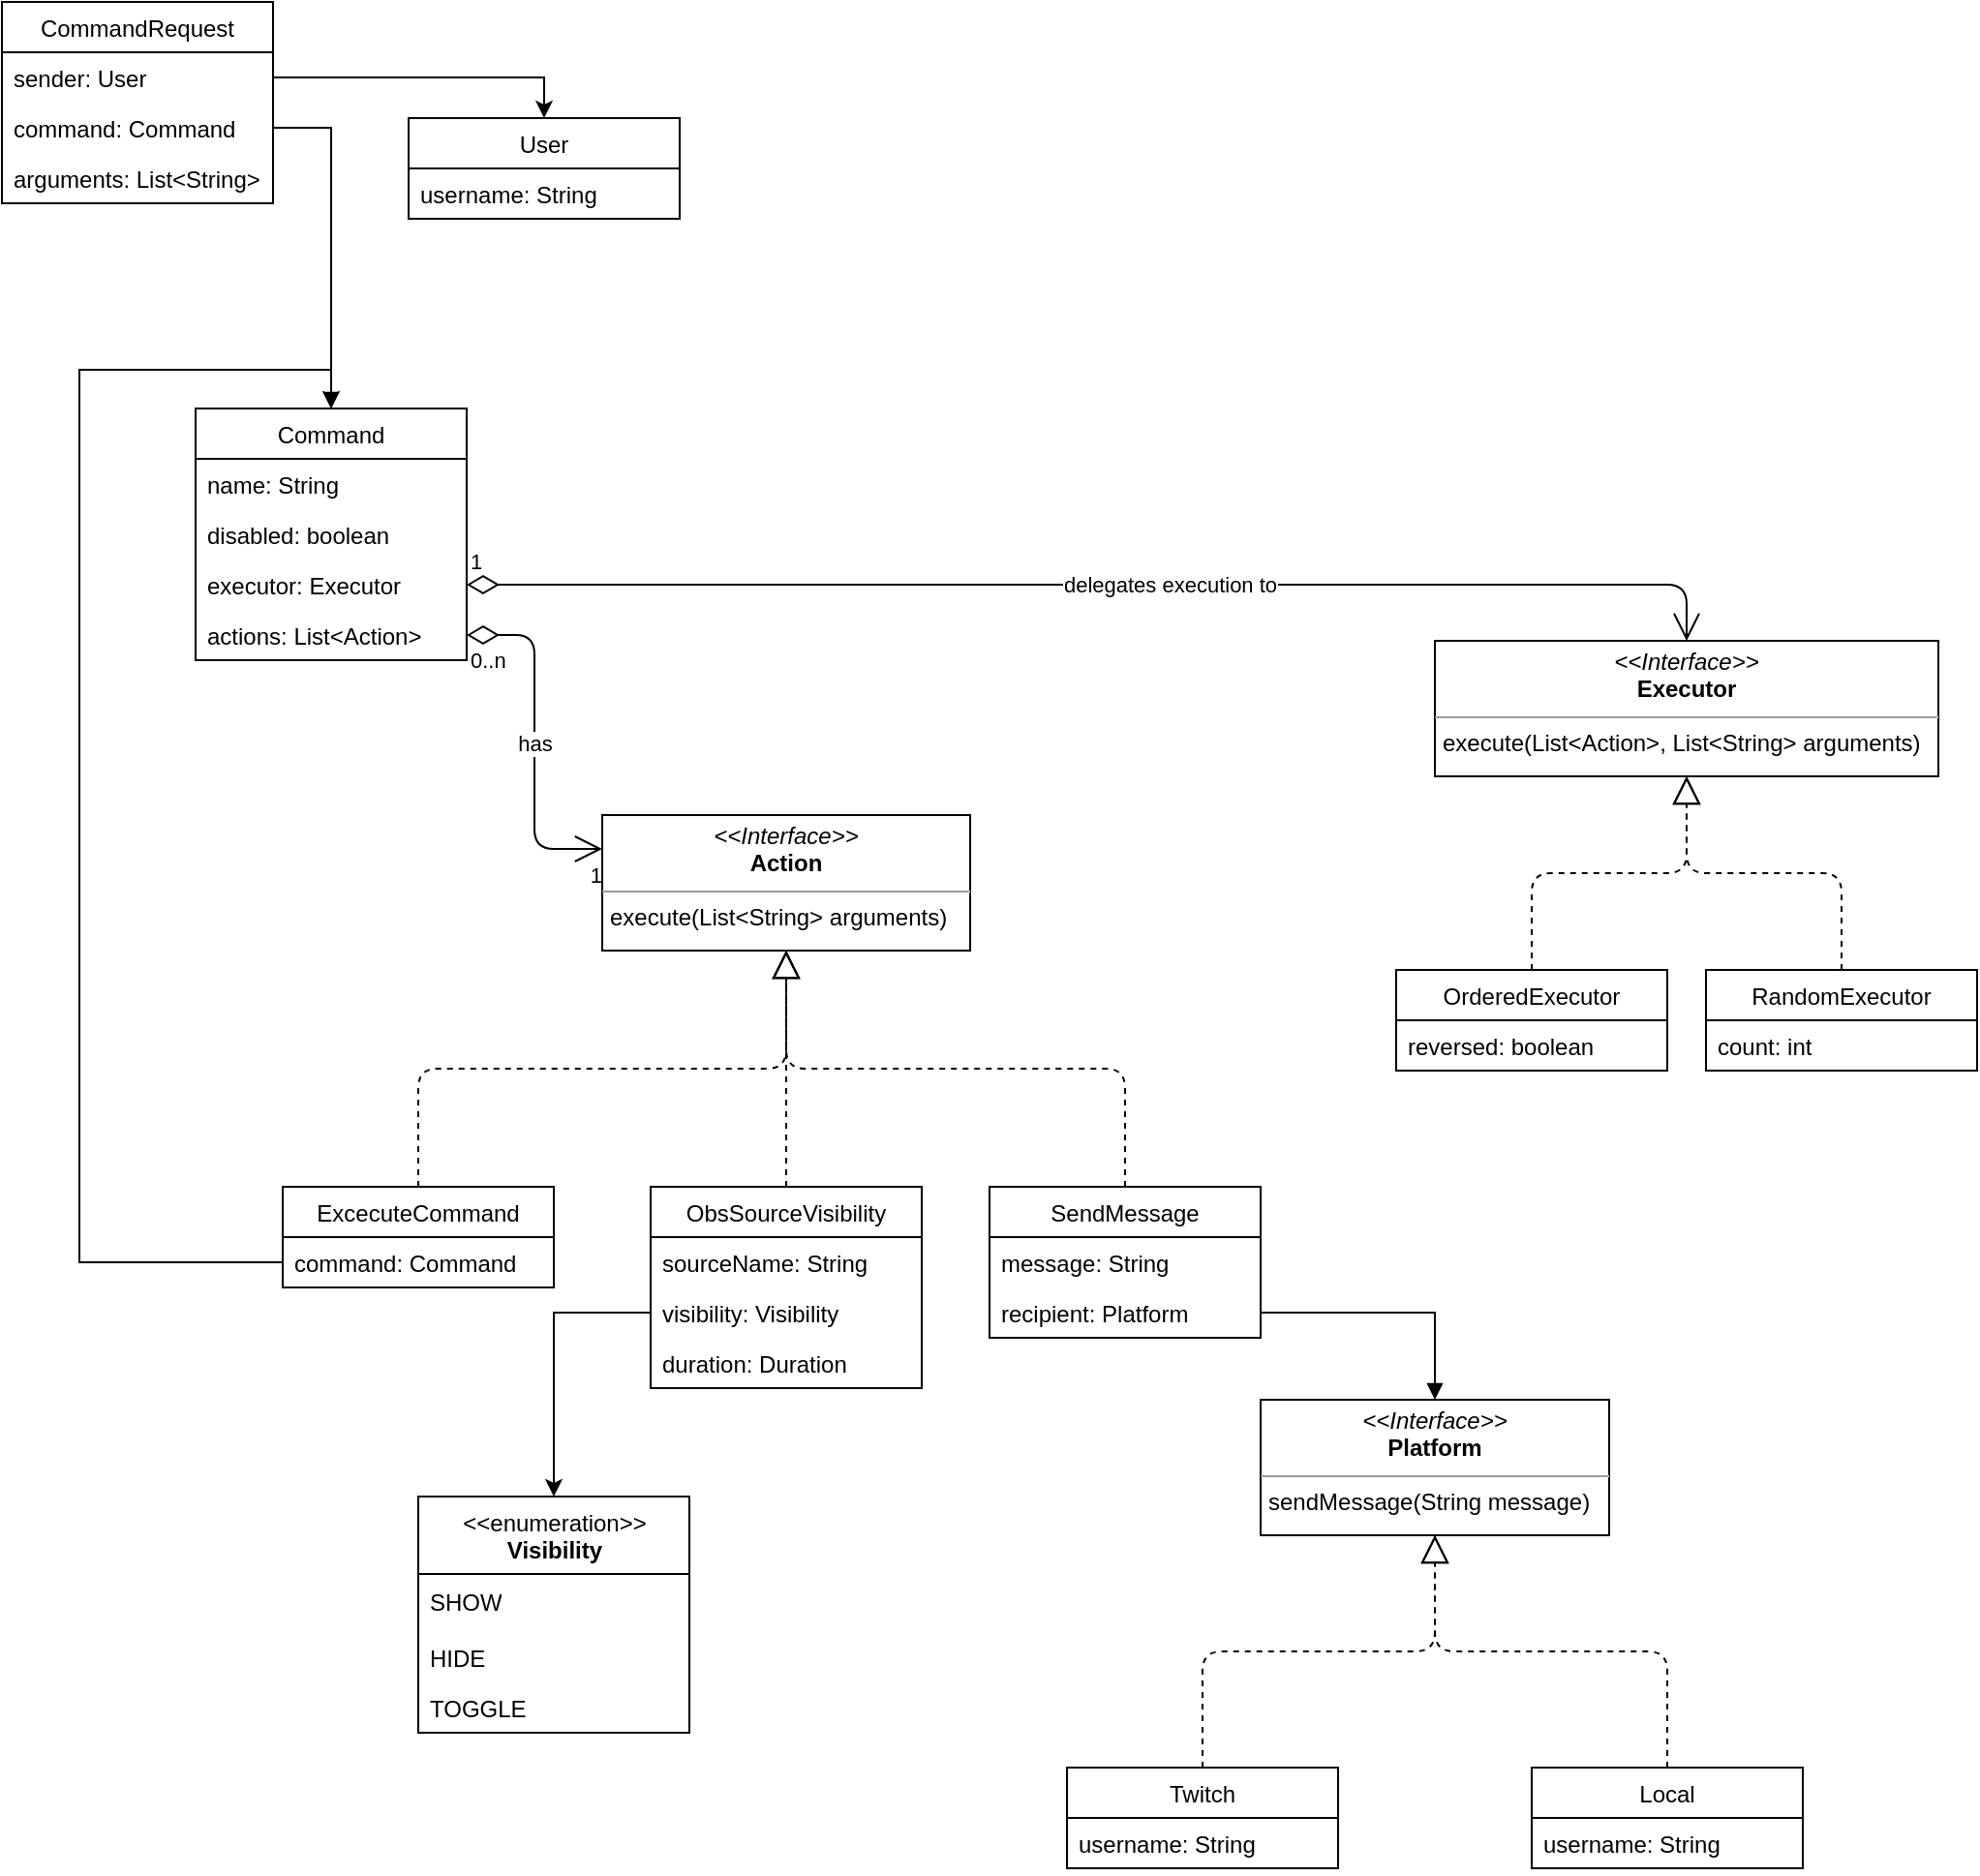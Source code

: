 <mxfile version="13.9.9" type="device"><diagram id="5rAWYIer4ax2ahDMZukU" name="Page-1"><mxGraphModel dx="1422" dy="1922" grid="1" gridSize="10" guides="1" tooltips="1" connect="1" arrows="1" fold="1" page="1" pageScale="1" pageWidth="850" pageHeight="1100" math="0" shadow="0"><root><mxCell id="0"/><mxCell id="1" parent="0"/><mxCell id="f0qsZhC-R-UJCWMtpXVE-1" value="Command" style="swimlane;fontStyle=0;childLayout=stackLayout;horizontal=1;startSize=26;fillColor=none;horizontalStack=0;resizeParent=1;resizeParentMax=0;resizeLast=0;collapsible=1;marginBottom=0;" parent="1" vertex="1"><mxGeometry x="240" y="120" width="140" height="130" as="geometry"/></mxCell><mxCell id="f0qsZhC-R-UJCWMtpXVE-2" value="name: String" style="text;strokeColor=none;fillColor=none;align=left;verticalAlign=top;spacingLeft=4;spacingRight=4;overflow=hidden;rotatable=0;points=[[0,0.5],[1,0.5]];portConstraint=eastwest;" parent="f0qsZhC-R-UJCWMtpXVE-1" vertex="1"><mxGeometry y="26" width="140" height="26" as="geometry"/></mxCell><mxCell id="f0qsZhC-R-UJCWMtpXVE-3" value="disabled: boolean" style="text;strokeColor=none;fillColor=none;align=left;verticalAlign=top;spacingLeft=4;spacingRight=4;overflow=hidden;rotatable=0;points=[[0,0.5],[1,0.5]];portConstraint=eastwest;" parent="f0qsZhC-R-UJCWMtpXVE-1" vertex="1"><mxGeometry y="52" width="140" height="26" as="geometry"/></mxCell><mxCell id="f0qsZhC-R-UJCWMtpXVE-106" value="executor: Executor" style="text;strokeColor=none;fillColor=none;align=left;verticalAlign=top;spacingLeft=4;spacingRight=4;overflow=hidden;rotatable=0;points=[[0,0.5],[1,0.5]];portConstraint=eastwest;" parent="f0qsZhC-R-UJCWMtpXVE-1" vertex="1"><mxGeometry y="78" width="140" height="26" as="geometry"/></mxCell><mxCell id="f0qsZhC-R-UJCWMtpXVE-4" value="actions: List&lt;Action&gt;" style="text;strokeColor=none;fillColor=none;align=left;verticalAlign=top;spacingLeft=4;spacingRight=4;overflow=hidden;rotatable=0;points=[[0,0.5],[1,0.5]];portConstraint=eastwest;" parent="f0qsZhC-R-UJCWMtpXVE-1" vertex="1"><mxGeometry y="104" width="140" height="26" as="geometry"/></mxCell><mxCell id="f0qsZhC-R-UJCWMtpXVE-10" value="has" style="endArrow=open;html=1;endSize=12;startArrow=diamondThin;startSize=14;startFill=0;edgeStyle=orthogonalEdgeStyle;exitX=1;exitY=0.5;exitDx=0;exitDy=0;entryX=0;entryY=0.25;entryDx=0;entryDy=0;" parent="1" source="f0qsZhC-R-UJCWMtpXVE-4" target="f0qsZhC-R-UJCWMtpXVE-92" edge="1"><mxGeometry relative="1" as="geometry"><mxPoint x="380" y="349" as="sourcePoint"/><mxPoint x="500" y="358.5" as="targetPoint"/></mxGeometry></mxCell><mxCell id="f0qsZhC-R-UJCWMtpXVE-11" value="0..n" style="edgeLabel;resizable=0;html=1;align=left;verticalAlign=top;" parent="f0qsZhC-R-UJCWMtpXVE-10" connectable="0" vertex="1"><mxGeometry x="-1" relative="1" as="geometry"/></mxCell><mxCell id="f0qsZhC-R-UJCWMtpXVE-12" value="1" style="edgeLabel;resizable=0;html=1;align=right;verticalAlign=top;" parent="f0qsZhC-R-UJCWMtpXVE-10" connectable="0" vertex="1"><mxGeometry x="1" relative="1" as="geometry"/></mxCell><mxCell id="f0qsZhC-R-UJCWMtpXVE-14" value="ObsSourceVisibility" style="swimlane;fontStyle=0;childLayout=stackLayout;horizontal=1;startSize=26;fillColor=none;horizontalStack=0;resizeParent=1;resizeParentMax=0;resizeLast=0;collapsible=1;marginBottom=0;" parent="1" vertex="1"><mxGeometry x="475" y="522" width="140" height="104" as="geometry"/></mxCell><mxCell id="f0qsZhC-R-UJCWMtpXVE-15" value="sourceName: String" style="text;strokeColor=none;fillColor=none;align=left;verticalAlign=top;spacingLeft=4;spacingRight=4;overflow=hidden;rotatable=0;points=[[0,0.5],[1,0.5]];portConstraint=eastwest;" parent="f0qsZhC-R-UJCWMtpXVE-14" vertex="1"><mxGeometry y="26" width="140" height="26" as="geometry"/></mxCell><mxCell id="f0qsZhC-R-UJCWMtpXVE-16" value="visibility: Visibility" style="text;strokeColor=none;fillColor=none;align=left;verticalAlign=top;spacingLeft=4;spacingRight=4;overflow=hidden;rotatable=0;points=[[0,0.5],[1,0.5]];portConstraint=eastwest;" parent="f0qsZhC-R-UJCWMtpXVE-14" vertex="1"><mxGeometry y="52" width="140" height="26" as="geometry"/></mxCell><mxCell id="f0qsZhC-R-UJCWMtpXVE-24" value="duration: Duration" style="text;strokeColor=none;fillColor=none;align=left;verticalAlign=top;spacingLeft=4;spacingRight=4;overflow=hidden;rotatable=0;points=[[0,0.5],[1,0.5]];portConstraint=eastwest;" parent="f0qsZhC-R-UJCWMtpXVE-14" vertex="1"><mxGeometry y="78" width="140" height="26" as="geometry"/></mxCell><mxCell id="f0qsZhC-R-UJCWMtpXVE-25" style="edgeStyle=orthogonalEdgeStyle;rounded=0;orthogonalLoop=1;jettySize=auto;html=1;exitX=0;exitY=0.5;exitDx=0;exitDy=0;" parent="1" source="f0qsZhC-R-UJCWMtpXVE-16" target="f0qsZhC-R-UJCWMtpXVE-64" edge="1"><mxGeometry relative="1" as="geometry"><mxPoint x="380" y="692" as="targetPoint"/></mxGeometry></mxCell><mxCell id="f0qsZhC-R-UJCWMtpXVE-26" value="SendMessage" style="swimlane;fontStyle=0;childLayout=stackLayout;horizontal=1;startSize=26;fillColor=none;horizontalStack=0;resizeParent=1;resizeParentMax=0;resizeLast=0;collapsible=1;marginBottom=0;" parent="1" vertex="1"><mxGeometry x="650" y="522" width="140" height="78" as="geometry"/></mxCell><mxCell id="f0qsZhC-R-UJCWMtpXVE-27" value="message: String" style="text;strokeColor=none;fillColor=none;align=left;verticalAlign=top;spacingLeft=4;spacingRight=4;overflow=hidden;rotatable=0;points=[[0,0.5],[1,0.5]];portConstraint=eastwest;" parent="f0qsZhC-R-UJCWMtpXVE-26" vertex="1"><mxGeometry y="26" width="140" height="26" as="geometry"/></mxCell><mxCell id="f0qsZhC-R-UJCWMtpXVE-30" value="recipient: Platform" style="text;strokeColor=none;fillColor=none;align=left;verticalAlign=top;spacingLeft=4;spacingRight=4;overflow=hidden;rotatable=0;points=[[0,0.5],[1,0.5]];portConstraint=eastwest;" parent="f0qsZhC-R-UJCWMtpXVE-26" vertex="1"><mxGeometry y="52" width="140" height="26" as="geometry"/></mxCell><mxCell id="f0qsZhC-R-UJCWMtpXVE-36" value="" style="endArrow=block;html=1;endSize=12;startArrow=none;startSize=14;startFill=0;edgeStyle=orthogonalEdgeStyle;exitX=0.5;exitY=0;exitDx=0;exitDy=0;entryX=0.5;entryY=1;entryDx=0;entryDy=0;endFill=0;dashed=1;" parent="1" source="f0qsZhC-R-UJCWMtpXVE-14" target="f0qsZhC-R-UJCWMtpXVE-92" edge="1"><mxGeometry x="0.043" relative="1" as="geometry"><mxPoint x="410" y="452" as="sourcePoint"/><mxPoint x="570" y="408" as="targetPoint"/><mxPoint as="offset"/></mxGeometry></mxCell><mxCell id="f0qsZhC-R-UJCWMtpXVE-39" value="" style="endArrow=block;html=1;endSize=12;startArrow=none;startSize=14;startFill=0;edgeStyle=orthogonalEdgeStyle;endFill=0;dashed=1;exitX=0.5;exitY=0;exitDx=0;exitDy=0;" parent="1" source="f0qsZhC-R-UJCWMtpXVE-26" target="f0qsZhC-R-UJCWMtpXVE-92" edge="1"><mxGeometry x="0.043" relative="1" as="geometry"><mxPoint x="390" y="542" as="sourcePoint"/><mxPoint x="570" y="408" as="targetPoint"/><mxPoint as="offset"/></mxGeometry></mxCell><mxCell id="f0qsZhC-R-UJCWMtpXVE-44" style="edgeStyle=orthogonalEdgeStyle;rounded=0;orthogonalLoop=1;jettySize=auto;html=1;startArrow=none;startFill=0;endArrow=block;endFill=1;entryX=0.5;entryY=0;entryDx=0;entryDy=0;" parent="1" source="f0qsZhC-R-UJCWMtpXVE-30" target="f0qsZhC-R-UJCWMtpXVE-80" edge="1"><mxGeometry relative="1" as="geometry"><mxPoint x="680" y="652" as="targetPoint"/></mxGeometry></mxCell><mxCell id="f0qsZhC-R-UJCWMtpXVE-49" value="ExcecuteCommand" style="swimlane;fontStyle=0;childLayout=stackLayout;horizontal=1;startSize=26;fillColor=none;horizontalStack=0;resizeParent=1;resizeParentMax=0;resizeLast=0;collapsible=1;marginBottom=0;" parent="1" vertex="1"><mxGeometry x="285" y="522" width="140" height="52" as="geometry"/></mxCell><mxCell id="f0qsZhC-R-UJCWMtpXVE-50" value="command: Command" style="text;strokeColor=none;fillColor=none;align=left;verticalAlign=top;spacingLeft=4;spacingRight=4;overflow=hidden;rotatable=0;points=[[0,0.5],[1,0.5]];portConstraint=eastwest;" parent="f0qsZhC-R-UJCWMtpXVE-49" vertex="1"><mxGeometry y="26" width="140" height="26" as="geometry"/></mxCell><mxCell id="f0qsZhC-R-UJCWMtpXVE-53" value="" style="endArrow=block;html=1;endSize=12;startArrow=none;startSize=14;startFill=0;edgeStyle=orthogonalEdgeStyle;endFill=0;dashed=1;exitX=0.5;exitY=0;exitDx=0;exitDy=0;" parent="1" source="f0qsZhC-R-UJCWMtpXVE-49" target="f0qsZhC-R-UJCWMtpXVE-92" edge="1"><mxGeometry x="0.043" relative="1" as="geometry"><mxPoint x="580" y="542" as="sourcePoint"/><mxPoint x="570" y="408" as="targetPoint"/><mxPoint as="offset"/></mxGeometry></mxCell><mxCell id="f0qsZhC-R-UJCWMtpXVE-55" value="Twitch" style="swimlane;fontStyle=0;childLayout=stackLayout;horizontal=1;startSize=26;fillColor=none;horizontalStack=0;resizeParent=1;resizeParentMax=0;resizeLast=0;collapsible=1;marginBottom=0;" parent="1" vertex="1"><mxGeometry x="690" y="822" width="140" height="52" as="geometry"/></mxCell><mxCell id="f0qsZhC-R-UJCWMtpXVE-56" value="username: String" style="text;strokeColor=none;fillColor=none;align=left;verticalAlign=top;spacingLeft=4;spacingRight=4;overflow=hidden;rotatable=0;points=[[0,0.5],[1,0.5]];portConstraint=eastwest;" parent="f0qsZhC-R-UJCWMtpXVE-55" vertex="1"><mxGeometry y="26" width="140" height="26" as="geometry"/></mxCell><mxCell id="f0qsZhC-R-UJCWMtpXVE-58" value="Local" style="swimlane;fontStyle=0;childLayout=stackLayout;horizontal=1;startSize=26;fillColor=none;horizontalStack=0;resizeParent=1;resizeParentMax=0;resizeLast=0;collapsible=1;marginBottom=0;" parent="1" vertex="1"><mxGeometry x="930" y="822" width="140" height="52" as="geometry"/></mxCell><mxCell id="f0qsZhC-R-UJCWMtpXVE-91" value="username: String" style="text;strokeColor=none;fillColor=none;align=left;verticalAlign=top;spacingLeft=4;spacingRight=4;overflow=hidden;rotatable=0;points=[[0,0.5],[1,0.5]];portConstraint=eastwest;" parent="f0qsZhC-R-UJCWMtpXVE-58" vertex="1"><mxGeometry y="26" width="140" height="26" as="geometry"/></mxCell><mxCell id="f0qsZhC-R-UJCWMtpXVE-64" value="&amp;lt;&amp;lt;enumeration&amp;gt;&amp;gt;&lt;br&gt;&lt;b&gt;Visibility&lt;/b&gt;" style="swimlane;fontStyle=0;align=center;verticalAlign=top;childLayout=stackLayout;horizontal=1;startSize=40;horizontalStack=0;resizeParent=1;resizeParentMax=0;resizeLast=0;collapsible=0;marginBottom=0;html=1;" parent="1" vertex="1"><mxGeometry x="355" y="682" width="140" height="122" as="geometry"/></mxCell><mxCell id="f0qsZhC-R-UJCWMtpXVE-65" value="SHOW" style="text;html=1;strokeColor=none;fillColor=none;align=left;verticalAlign=middle;spacingLeft=4;spacingRight=4;overflow=hidden;rotatable=0;points=[[0,0.5],[1,0.5]];portConstraint=eastwest;" parent="f0qsZhC-R-UJCWMtpXVE-64" vertex="1"><mxGeometry y="40" width="140" height="30" as="geometry"/></mxCell><mxCell id="f0qsZhC-R-UJCWMtpXVE-22" value="HIDE" style="text;strokeColor=none;fillColor=none;align=left;verticalAlign=top;spacingLeft=4;spacingRight=4;overflow=hidden;rotatable=0;points=[[0,0.5],[1,0.5]];portConstraint=eastwest;" parent="f0qsZhC-R-UJCWMtpXVE-64" vertex="1"><mxGeometry y="70" width="140" height="26" as="geometry"/></mxCell><mxCell id="f0qsZhC-R-UJCWMtpXVE-23" value="TOGGLE" style="text;strokeColor=none;fillColor=none;align=left;verticalAlign=top;spacingLeft=4;spacingRight=4;overflow=hidden;rotatable=0;points=[[0,0.5],[1,0.5]];portConstraint=eastwest;" parent="f0qsZhC-R-UJCWMtpXVE-64" vertex="1"><mxGeometry y="96" width="140" height="26" as="geometry"/></mxCell><mxCell id="f0qsZhC-R-UJCWMtpXVE-77" value="" style="endArrow=block;html=1;endSize=12;startArrow=none;startSize=14;startFill=0;edgeStyle=orthogonalEdgeStyle;endFill=0;dashed=1;exitX=0.5;exitY=0;exitDx=0;exitDy=0;entryX=0.5;entryY=1;entryDx=0;entryDy=0;" parent="1" source="f0qsZhC-R-UJCWMtpXVE-55" target="f0qsZhC-R-UJCWMtpXVE-80" edge="1"><mxGeometry x="0.043" relative="1" as="geometry"><mxPoint x="790" y="792" as="sourcePoint"/><mxPoint x="410" y="852" as="targetPoint"/><mxPoint as="offset"/></mxGeometry></mxCell><mxCell id="f0qsZhC-R-UJCWMtpXVE-80" value="&lt;p style=&quot;margin: 0px ; margin-top: 4px ; text-align: center&quot;&gt;&lt;i&gt;&amp;lt;&amp;lt;Interface&amp;gt;&amp;gt;&lt;/i&gt;&lt;br&gt;&lt;b&gt;Platform&lt;/b&gt;&lt;/p&gt;&lt;hr size=&quot;1&quot;&gt;&lt;p style=&quot;margin: 0px ; margin-left: 4px&quot;&gt;&lt;span&gt;sendMessage(String message)&lt;/span&gt;&lt;br&gt;&lt;/p&gt;" style="verticalAlign=top;align=left;overflow=fill;fontSize=12;fontFamily=Helvetica;html=1;" parent="1" vertex="1"><mxGeometry x="790" y="632" width="180" height="70" as="geometry"/></mxCell><mxCell id="f0qsZhC-R-UJCWMtpXVE-90" value="" style="endArrow=block;html=1;endSize=12;startArrow=none;startSize=14;startFill=0;edgeStyle=orthogonalEdgeStyle;endFill=0;dashed=1;exitX=0.5;exitY=0;exitDx=0;exitDy=0;" parent="1" source="f0qsZhC-R-UJCWMtpXVE-58" target="f0qsZhC-R-UJCWMtpXVE-80" edge="1"><mxGeometry x="0.043" relative="1" as="geometry"><mxPoint x="580" y="832" as="sourcePoint"/><mxPoint x="705" y="742" as="targetPoint"/><mxPoint as="offset"/></mxGeometry></mxCell><mxCell id="f0qsZhC-R-UJCWMtpXVE-92" value="&lt;p style=&quot;margin: 0px ; margin-top: 4px ; text-align: center&quot;&gt;&lt;i&gt;&amp;lt;&amp;lt;Interface&amp;gt;&amp;gt;&lt;/i&gt;&lt;br&gt;&lt;b&gt;Action&lt;/b&gt;&lt;/p&gt;&lt;hr size=&quot;1&quot;&gt;&lt;p style=&quot;margin: 0px ; margin-left: 4px&quot;&gt;&lt;span&gt;execute(List&amp;lt;String&amp;gt; arguments)&lt;/span&gt;&lt;br&gt;&lt;/p&gt;" style="verticalAlign=top;align=left;overflow=fill;fontSize=12;fontFamily=Helvetica;html=1;" parent="1" vertex="1"><mxGeometry x="450" y="330" width="190" height="70" as="geometry"/></mxCell><mxCell id="f0qsZhC-R-UJCWMtpXVE-93" style="edgeStyle=orthogonalEdgeStyle;rounded=0;orthogonalLoop=1;jettySize=auto;html=1;exitX=0;exitY=0.5;exitDx=0;exitDy=0;entryX=0.5;entryY=0;entryDx=0;entryDy=0;startArrow=none;startFill=0;endArrow=block;endFill=1;" parent="1" source="f0qsZhC-R-UJCWMtpXVE-50" target="f0qsZhC-R-UJCWMtpXVE-1" edge="1"><mxGeometry relative="1" as="geometry"><Array as="points"><mxPoint x="180" y="561"/><mxPoint x="180" y="100"/><mxPoint x="310" y="100"/></Array></mxGeometry></mxCell><mxCell id="f0qsZhC-R-UJCWMtpXVE-104" value="&lt;p style=&quot;margin: 0px ; margin-top: 4px ; text-align: center&quot;&gt;&lt;i&gt;&amp;lt;&amp;lt;Interface&amp;gt;&amp;gt;&lt;/i&gt;&lt;br&gt;&lt;b&gt;Executor&lt;/b&gt;&lt;/p&gt;&lt;hr size=&quot;1&quot;&gt;&lt;p style=&quot;margin: 0px ; margin-left: 4px&quot;&gt;&lt;span&gt;execute(List&amp;lt;Action&amp;gt;, List&amp;lt;String&amp;gt; arguments)&lt;/span&gt;&lt;br&gt;&lt;/p&gt;" style="verticalAlign=top;align=left;overflow=fill;fontSize=12;fontFamily=Helvetica;html=1;" parent="1" vertex="1"><mxGeometry x="880" y="240" width="260" height="70" as="geometry"/></mxCell><mxCell id="f0qsZhC-R-UJCWMtpXVE-107" value="1" style="endArrow=open;html=1;endSize=12;startArrow=diamondThin;startSize=14;startFill=0;edgeStyle=orthogonalEdgeStyle;align=left;verticalAlign=bottom;exitX=1;exitY=0.5;exitDx=0;exitDy=0;entryX=0.5;entryY=0;entryDx=0;entryDy=0;" parent="1" source="f0qsZhC-R-UJCWMtpXVE-106" target="f0qsZhC-R-UJCWMtpXVE-104" edge="1"><mxGeometry x="-1" y="3" relative="1" as="geometry"><mxPoint x="510" y="130" as="sourcePoint"/><mxPoint x="670" y="130" as="targetPoint"/></mxGeometry></mxCell><mxCell id="e6xDXN2AggEZOmxT28kz-13" value="delegates execution to" style="edgeLabel;html=1;align=center;verticalAlign=middle;resizable=0;points=[];" vertex="1" connectable="0" parent="f0qsZhC-R-UJCWMtpXVE-107"><mxGeometry x="0.102" relative="1" as="geometry"><mxPoint as="offset"/></mxGeometry></mxCell><mxCell id="f0qsZhC-R-UJCWMtpXVE-108" value="OrderedExecutor" style="swimlane;fontStyle=0;childLayout=stackLayout;horizontal=1;startSize=26;fillColor=none;horizontalStack=0;resizeParent=1;resizeParentMax=0;resizeLast=0;collapsible=1;marginBottom=0;" parent="1" vertex="1"><mxGeometry x="860" y="410" width="140" height="52" as="geometry"/></mxCell><mxCell id="f0qsZhC-R-UJCWMtpXVE-109" value="reversed: boolean" style="text;strokeColor=none;fillColor=none;align=left;verticalAlign=top;spacingLeft=4;spacingRight=4;overflow=hidden;rotatable=0;points=[[0,0.5],[1,0.5]];portConstraint=eastwest;" parent="f0qsZhC-R-UJCWMtpXVE-108" vertex="1"><mxGeometry y="26" width="140" height="26" as="geometry"/></mxCell><mxCell id="f0qsZhC-R-UJCWMtpXVE-112" value="RandomExecutor" style="swimlane;fontStyle=0;childLayout=stackLayout;horizontal=1;startSize=26;fillColor=none;horizontalStack=0;resizeParent=1;resizeParentMax=0;resizeLast=0;collapsible=1;marginBottom=0;" parent="1" vertex="1"><mxGeometry x="1020" y="410" width="140" height="52" as="geometry"/></mxCell><mxCell id="f0qsZhC-R-UJCWMtpXVE-113" value="count: int" style="text;strokeColor=none;fillColor=none;align=left;verticalAlign=top;spacingLeft=4;spacingRight=4;overflow=hidden;rotatable=0;points=[[0,0.5],[1,0.5]];portConstraint=eastwest;" parent="f0qsZhC-R-UJCWMtpXVE-112" vertex="1"><mxGeometry y="26" width="140" height="26" as="geometry"/></mxCell><mxCell id="f0qsZhC-R-UJCWMtpXVE-116" value="" style="endArrow=block;html=1;endSize=12;startArrow=none;startSize=14;startFill=0;edgeStyle=orthogonalEdgeStyle;endFill=0;dashed=1;exitX=0.5;exitY=0;exitDx=0;exitDy=0;entryX=0.5;entryY=1;entryDx=0;entryDy=0;" parent="1" source="f0qsZhC-R-UJCWMtpXVE-108" target="f0qsZhC-R-UJCWMtpXVE-104" edge="1"><mxGeometry x="0.043" relative="1" as="geometry"><mxPoint x="990" y="832" as="sourcePoint"/><mxPoint x="875.059" y="712" as="targetPoint"/><mxPoint as="offset"/></mxGeometry></mxCell><mxCell id="f0qsZhC-R-UJCWMtpXVE-117" value="" style="endArrow=block;html=1;endSize=12;startArrow=none;startSize=14;startFill=0;edgeStyle=orthogonalEdgeStyle;endFill=0;dashed=1;exitX=0.5;exitY=0;exitDx=0;exitDy=0;entryX=0.5;entryY=1;entryDx=0;entryDy=0;" parent="1" source="f0qsZhC-R-UJCWMtpXVE-112" target="f0qsZhC-R-UJCWMtpXVE-104" edge="1"><mxGeometry x="0.043" relative="1" as="geometry"><mxPoint x="950" y="380" as="sourcePoint"/><mxPoint x="1025" y="304.0" as="targetPoint"/><mxPoint as="offset"/></mxGeometry></mxCell><mxCell id="e6xDXN2AggEZOmxT28kz-2" value="CommandRequest" style="swimlane;fontStyle=0;childLayout=stackLayout;horizontal=1;startSize=26;fillColor=none;horizontalStack=0;resizeParent=1;resizeParentMax=0;resizeLast=0;collapsible=1;marginBottom=0;" vertex="1" parent="1"><mxGeometry x="140" y="-90" width="140" height="104" as="geometry"/></mxCell><mxCell id="e6xDXN2AggEZOmxT28kz-4" value="sender: User" style="text;strokeColor=none;fillColor=none;align=left;verticalAlign=top;spacingLeft=4;spacingRight=4;overflow=hidden;rotatable=0;points=[[0,0.5],[1,0.5]];portConstraint=eastwest;" vertex="1" parent="e6xDXN2AggEZOmxT28kz-2"><mxGeometry y="26" width="140" height="26" as="geometry"/></mxCell><mxCell id="e6xDXN2AggEZOmxT28kz-3" value="command: Command" style="text;strokeColor=none;fillColor=none;align=left;verticalAlign=top;spacingLeft=4;spacingRight=4;overflow=hidden;rotatable=0;points=[[0,0.5],[1,0.5]];portConstraint=eastwest;" vertex="1" parent="e6xDXN2AggEZOmxT28kz-2"><mxGeometry y="52" width="140" height="26" as="geometry"/></mxCell><mxCell id="e6xDXN2AggEZOmxT28kz-12" value="arguments: List&lt;String&gt;" style="text;strokeColor=none;fillColor=none;align=left;verticalAlign=top;spacingLeft=4;spacingRight=4;overflow=hidden;rotatable=0;points=[[0,0.5],[1,0.5]];portConstraint=eastwest;" vertex="1" parent="e6xDXN2AggEZOmxT28kz-2"><mxGeometry y="78" width="140" height="26" as="geometry"/></mxCell><mxCell id="e6xDXN2AggEZOmxT28kz-7" style="edgeStyle=orthogonalEdgeStyle;rounded=0;orthogonalLoop=1;jettySize=auto;html=1;exitX=1;exitY=0.5;exitDx=0;exitDy=0;entryX=0.5;entryY=0;entryDx=0;entryDy=0;" edge="1" parent="1" source="e6xDXN2AggEZOmxT28kz-3" target="f0qsZhC-R-UJCWMtpXVE-1"><mxGeometry relative="1" as="geometry"/></mxCell><mxCell id="e6xDXN2AggEZOmxT28kz-8" value="User" style="swimlane;fontStyle=0;childLayout=stackLayout;horizontal=1;startSize=26;fillColor=none;horizontalStack=0;resizeParent=1;resizeParentMax=0;resizeLast=0;collapsible=1;marginBottom=0;" vertex="1" parent="1"><mxGeometry x="350" y="-30" width="140" height="52" as="geometry"/></mxCell><mxCell id="e6xDXN2AggEZOmxT28kz-9" value="username: String" style="text;strokeColor=none;fillColor=none;align=left;verticalAlign=top;spacingLeft=4;spacingRight=4;overflow=hidden;rotatable=0;points=[[0,0.5],[1,0.5]];portConstraint=eastwest;" vertex="1" parent="e6xDXN2AggEZOmxT28kz-8"><mxGeometry y="26" width="140" height="26" as="geometry"/></mxCell><mxCell id="e6xDXN2AggEZOmxT28kz-11" style="edgeStyle=orthogonalEdgeStyle;rounded=0;orthogonalLoop=1;jettySize=auto;html=1;exitX=1;exitY=0.5;exitDx=0;exitDy=0;entryX=0.5;entryY=0;entryDx=0;entryDy=0;" edge="1" parent="1" source="e6xDXN2AggEZOmxT28kz-4" target="e6xDXN2AggEZOmxT28kz-8"><mxGeometry relative="1" as="geometry"/></mxCell></root></mxGraphModel></diagram></mxfile>